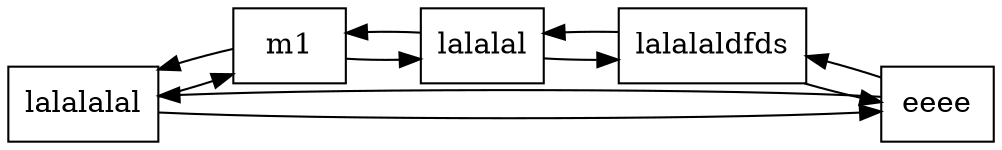 digraph G {rankdir=LR
node[shape = box];
Nodo0 [label = "lalalalal"];
Nodo1 [label = "m1"];
Nodo2 [label = "lalalal"];
Nodo3 [label = "lalalaldfds"];
Nodo4 [label = "eeee"];
Nodo0->Nodo1;
Nodo1->Nodo0;
Nodo1->Nodo2;
Nodo2->Nodo1;
Nodo2->Nodo3;
Nodo3->Nodo2;
Nodo3->Nodo4;
Nodo4->Nodo3;
Nodo0->Nodo4
Nodo4->Nodo0}